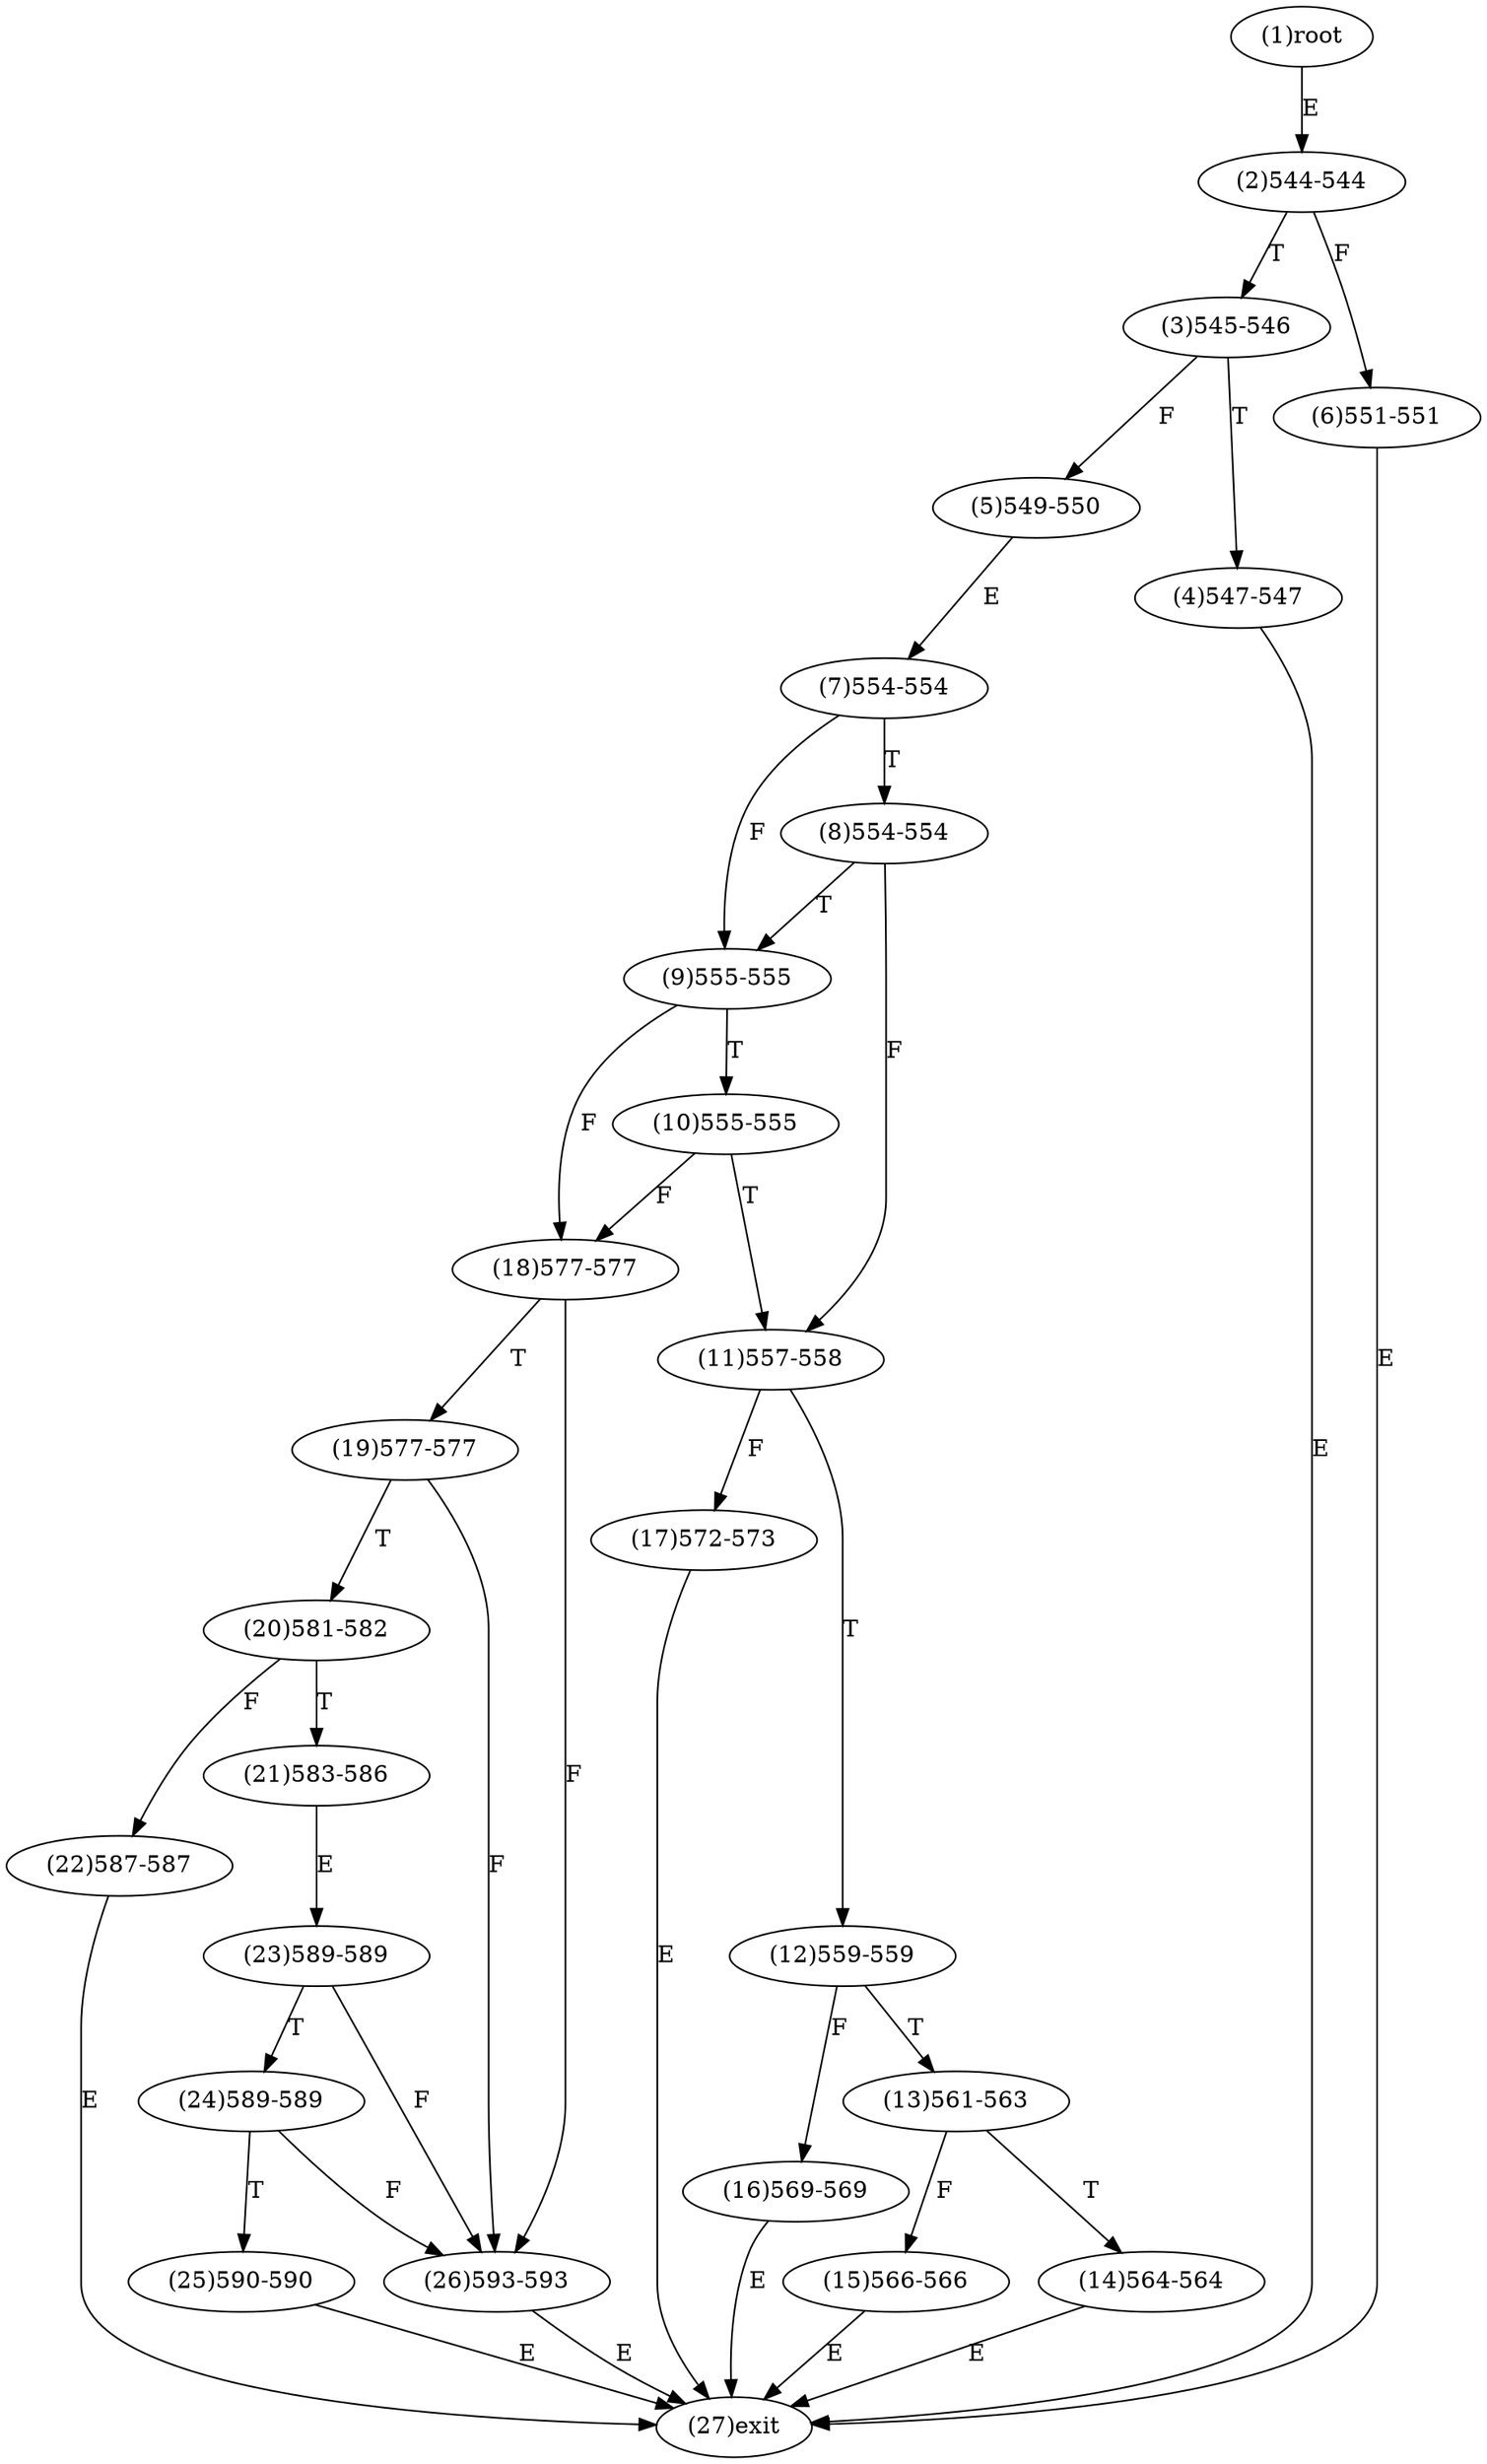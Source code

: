 digraph "" { 
1[ label="(1)root"];
2[ label="(2)544-544"];
3[ label="(3)545-546"];
4[ label="(4)547-547"];
5[ label="(5)549-550"];
6[ label="(6)551-551"];
7[ label="(7)554-554"];
8[ label="(8)554-554"];
9[ label="(9)555-555"];
10[ label="(10)555-555"];
11[ label="(11)557-558"];
12[ label="(12)559-559"];
13[ label="(13)561-563"];
14[ label="(14)564-564"];
15[ label="(15)566-566"];
17[ label="(17)572-573"];
16[ label="(16)569-569"];
19[ label="(19)577-577"];
18[ label="(18)577-577"];
21[ label="(21)583-586"];
20[ label="(20)581-582"];
23[ label="(23)589-589"];
22[ label="(22)587-587"];
25[ label="(25)590-590"];
24[ label="(24)589-589"];
27[ label="(27)exit"];
26[ label="(26)593-593"];
1->2[ label="E"];
2->6[ label="F"];
2->3[ label="T"];
3->5[ label="F"];
3->4[ label="T"];
4->27[ label="E"];
5->7[ label="E"];
6->27[ label="E"];
7->9[ label="F"];
7->8[ label="T"];
8->11[ label="F"];
8->9[ label="T"];
9->18[ label="F"];
9->10[ label="T"];
10->18[ label="F"];
10->11[ label="T"];
11->17[ label="F"];
11->12[ label="T"];
12->16[ label="F"];
12->13[ label="T"];
13->15[ label="F"];
13->14[ label="T"];
14->27[ label="E"];
15->27[ label="E"];
16->27[ label="E"];
17->27[ label="E"];
18->26[ label="F"];
18->19[ label="T"];
19->26[ label="F"];
19->20[ label="T"];
20->22[ label="F"];
20->21[ label="T"];
21->23[ label="E"];
22->27[ label="E"];
23->26[ label="F"];
23->24[ label="T"];
24->26[ label="F"];
24->25[ label="T"];
25->27[ label="E"];
26->27[ label="E"];
}